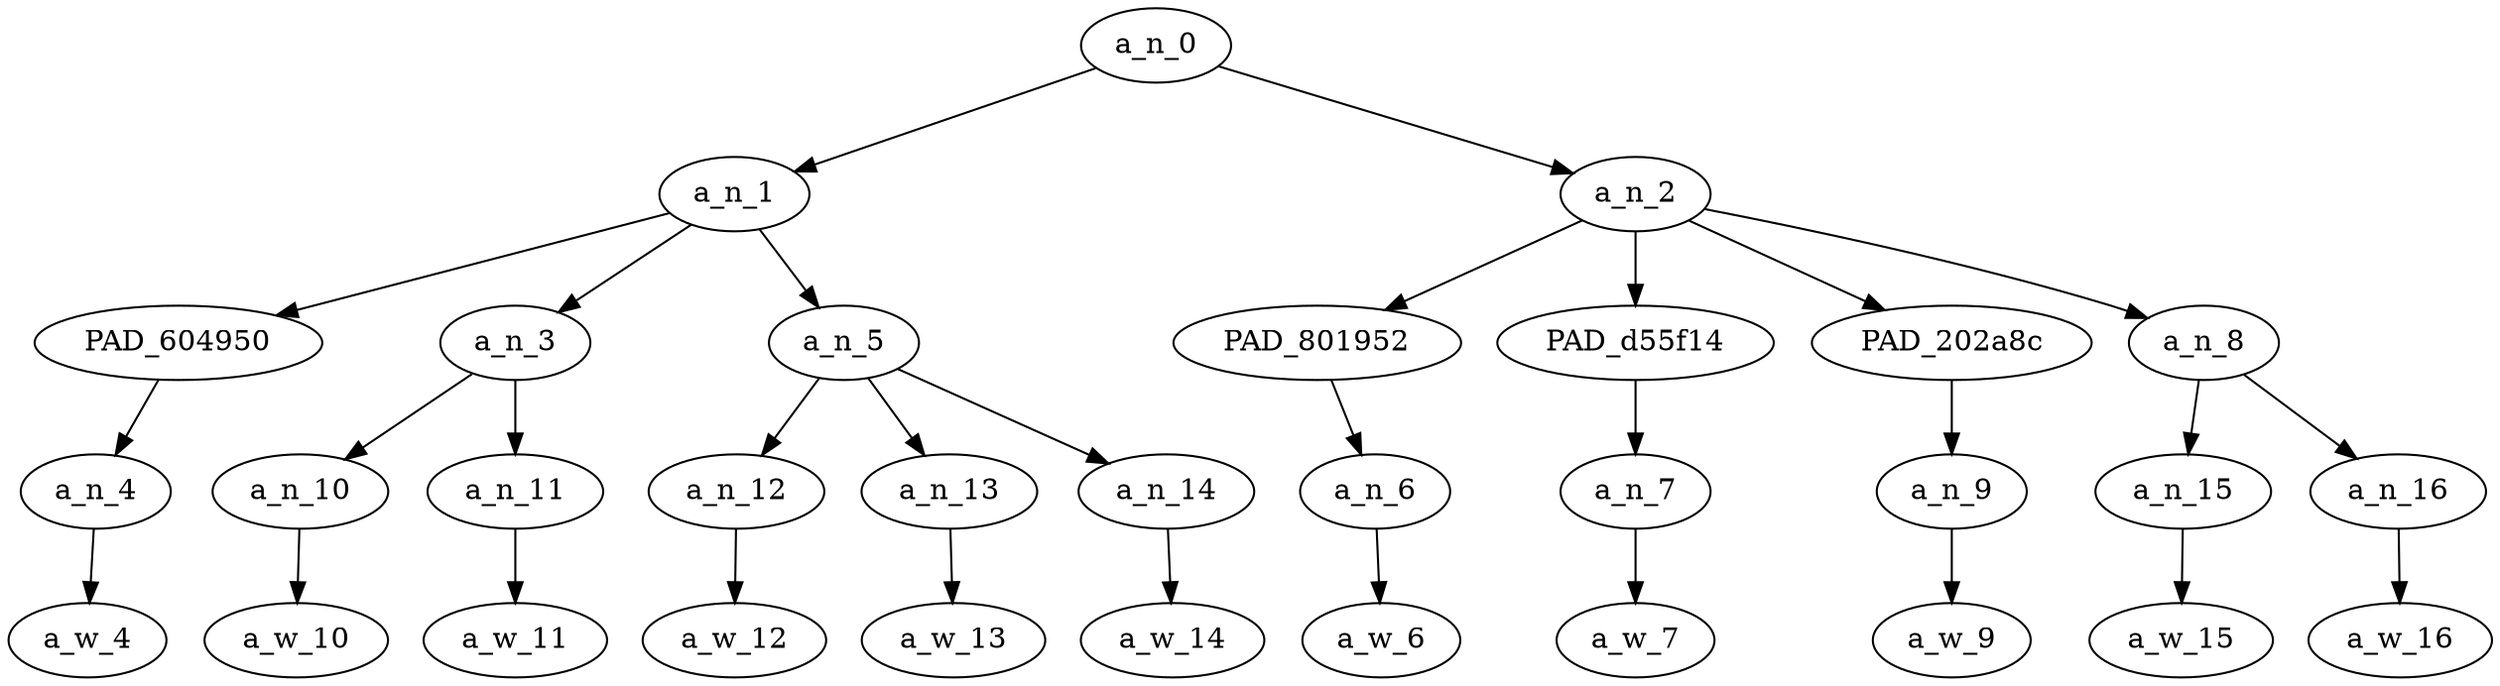 strict digraph "" {
	a_n_0	[div_dir=1,
		index=0,
		level=4,
		pos="5.020833333333333,4!",
		text_span="[0, 1, 2, 3, 4, 5, 6, 7, 8, 9, 10]",
		value=1.00000001];
	a_n_1	[div_dir=1,
		index=0,
		level=3,
		pos="2.1666666666666665,3!",
		text_span="[0, 1, 2, 3, 4, 5]",
		value=0.57666823];
	a_n_0 -> a_n_1;
	a_n_2	[div_dir=-1,
		index=1,
		level=3,
		pos="7.875,3!",
		text_span="[6, 7, 8, 9, 10]",
		value=0.42328159];
	a_n_0 -> a_n_2;
	PAD_604950	[div_dir=1,
		index=1,
		level=2,
		pos="2.0,2!",
		text_span="[2]",
		value=0.04639309];
	a_n_1 -> PAD_604950;
	a_n_3	[div_dir=-1,
		index=0,
		level=2,
		pos="0.5,2!",
		text_span="[0, 1]",
		value=0.20273402];
	a_n_1 -> a_n_3;
	a_n_5	[div_dir=-1,
		index=2,
		level=2,
		pos="4.0,2!",
		text_span="[3, 4, 5]",
		value=0.32743935];
	a_n_1 -> a_n_5;
	a_n_4	[div_dir=1,
		index=2,
		level=1,
		pos="2.0,1!",
		text_span="[2]",
		value=0.04639309];
	PAD_604950 -> a_n_4;
	a_w_4	[div_dir=0,
		index=2,
		level=0,
		pos="2,0!",
		text_span="[2]",
		value=and];
	a_n_4 -> a_w_4;
	a_n_10	[div_dir=-1,
		index=0,
		level=1,
		pos="0.0,1!",
		text_span="[0]",
		value=0.04514759];
	a_n_3 -> a_n_10;
	a_n_11	[div_dir=1,
		index=1,
		level=1,
		pos="1.0,1!",
		text_span="[1]",
		value=0.15758056];
	a_n_3 -> a_n_11;
	a_w_10	[div_dir=0,
		index=0,
		level=0,
		pos="0,0!",
		text_span="[0]",
		value=frank];
	a_n_10 -> a_w_10;
	a_w_11	[div_dir=0,
		index=1,
		level=0,
		pos="1,0!",
		text_span="[1]",
		value=dicpario];
	a_n_11 -> a_w_11;
	a_n_12	[div_dir=1,
		index=3,
		level=1,
		pos="3.0,1!",
		text_span="[3]",
		value=0.03436805];
	a_n_5 -> a_n_12;
	a_n_13	[div_dir=1,
		index=4,
		level=1,
		pos="4.0,1!",
		text_span="[4]",
		value=0.18290010];
	a_n_5 -> a_n_13;
	a_n_14	[div_dir=-1,
		index=5,
		level=1,
		pos="5.0,1!",
		text_span="[5]",
		value=0.11016625];
	a_n_5 -> a_n_14;
	a_w_12	[div_dir=0,
		index=3,
		level=0,
		pos="3,0!",
		text_span="[3]",
		value=the];
	a_n_12 -> a_w_12;
	a_w_13	[div_dir=0,
		index=4,
		level=0,
		pos="4,0!",
		text_span="[4]",
		value=misogenous];
	a_n_13 -> a_w_13;
	a_w_14	[div_dir=0,
		index=5,
		level=0,
		pos="5,0!",
		text_span="[5]",
		value=potatoes];
	a_n_14 -> a_w_14;
	PAD_801952	[div_dir=-1,
		index=3,
		level=2,
		pos="6.0,2!",
		text_span="[6]",
		value=0.05775394];
	a_n_2 -> PAD_801952;
	PAD_d55f14	[div_dir=-1,
		index=4,
		level=2,
		pos="7.0,2!",
		text_span="[7]",
		value=0.14991546];
	a_n_2 -> PAD_d55f14;
	PAD_202a8c	[div_dir=1,
		index=6,
		level=2,
		pos="10.0,2!",
		text_span="[10]",
		value=0.06700784];
	a_n_2 -> PAD_202a8c;
	a_n_8	[div_dir=1,
		index=5,
		level=2,
		pos="8.5,2!",
		text_span="[8, 9]",
		value=0.14854594];
	a_n_2 -> a_n_8;
	a_n_6	[div_dir=-1,
		index=6,
		level=1,
		pos="6.0,1!",
		text_span="[6]",
		value=0.05775394];
	PAD_801952 -> a_n_6;
	a_w_6	[div_dir=0,
		index=6,
		level=0,
		pos="6,0!",
		text_span="[6]",
		value=a];
	a_n_6 -> a_w_6;
	a_n_7	[div_dir=-1,
		index=7,
		level=1,
		pos="7.0,1!",
		text_span="[7]",
		value=0.14991546];
	PAD_d55f14 -> a_n_7;
	a_w_7	[div_dir=0,
		index=7,
		level=0,
		pos="7,0!",
		text_span="[7]",
		value=blackened];
	a_n_7 -> a_w_7;
	a_n_9	[div_dir=1,
		index=10,
		level=1,
		pos="10.0,1!",
		text_span="[10]",
		value=0.06700784];
	PAD_202a8c -> a_n_9;
	a_w_9	[div_dir=0,
		index=10,
		level=0,
		pos="10,0!",
		text_span="[10]",
		value=band];
	a_n_9 -> a_w_9;
	a_n_15	[div_dir=1,
		index=8,
		level=1,
		pos="8.0,1!",
		text_span="[8]",
		value=0.07375263];
	a_n_8 -> a_n_15;
	a_n_16	[div_dir=1,
		index=9,
		level=1,
		pos="9.0,1!",
		text_span="[9]",
		value=0.07468886];
	a_n_8 -> a_n_16;
	a_w_15	[div_dir=0,
		index=8,
		level=0,
		pos="8,0!",
		text_span="[8]",
		value=math];
	a_n_15 -> a_w_15;
	a_w_16	[div_dir=0,
		index=9,
		level=0,
		pos="9,0!",
		text_span="[9]",
		value=metal];
	a_n_16 -> a_w_16;
}
